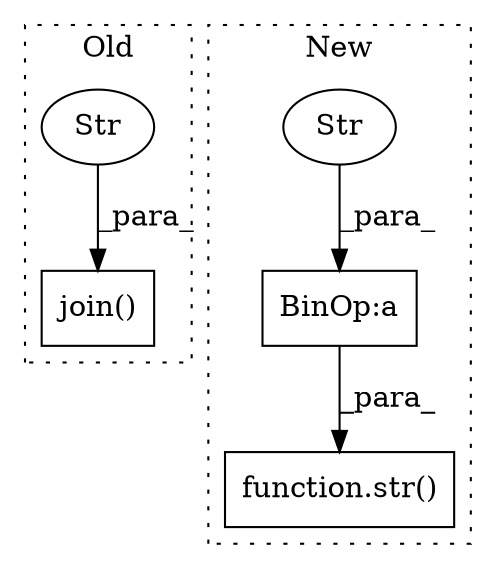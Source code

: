 digraph G {
subgraph cluster0 {
1 [label="join()" a="75" s="646,685" l="13,1" shape="box"];
3 [label="Str" a="66" s="659" l="23" shape="ellipse"];
label = "Old";
style="dotted";
}
subgraph cluster1 {
2 [label="function.str()" a="75" s="659,708" l="4,1" shape="box"];
4 [label="BinOp:a" a="82" s="695" l="7" shape="box"];
5 [label="Str" a="66" s="702" l="6" shape="ellipse"];
label = "New";
style="dotted";
}
3 -> 1 [label="_para_"];
4 -> 2 [label="_para_"];
5 -> 4 [label="_para_"];
}